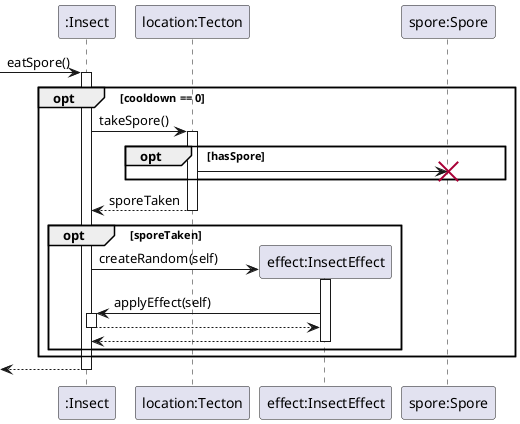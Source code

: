 @startuml
participant ":Insect" as insect
participant "location:Tecton" as location
participant "effect:InsectEffect" as effect

-> insect : eatSpore()
activate insect

opt cooldown == 0
    insect -> location : takeSpore()
    activate location

    opt hasSpore
        location -> "spore:Spore" !!
    end

    insect <-- location : sporeTaken
    deactivate location

    opt sporeTaken
        create effect
        insect -> effect : createRandom(self)
        activate effect

        effect -> insect : applyEffect(self)
        activate insect

        effect <-- insect
        deactivate insect

        insect <-- effect
        deactivate effect
    end
end

<-- insect
deactivate insect

@enduml